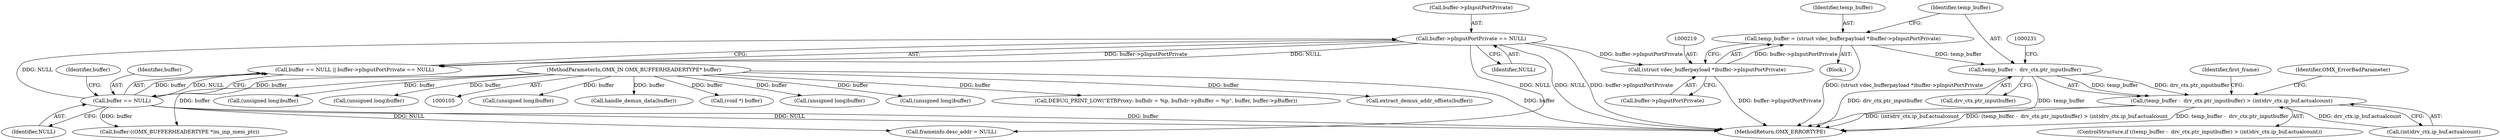 digraph "1_Android_5b82f4f90c3d531313714df4b936f92fb0ff15cf_0@pointer" {
"1000225" [label="(Call,temp_buffer -  drv_ctx.ptr_inputbuffer)"];
"1000216" [label="(Call,temp_buffer = (struct vdec_bufferpayload *)buffer->pInputPortPrivate)"];
"1000218" [label="(Call,(struct vdec_bufferpayload *)buffer->pInputPortPrivate)"];
"1000140" [label="(Call,buffer->pInputPortPrivate == NULL)"];
"1000137" [label="(Call,buffer == NULL)"];
"1000107" [label="(MethodParameterIn,OMX_IN OMX_BUFFERHEADERTYPE* buffer)"];
"1000224" [label="(Call,(temp_buffer -  drv_ctx.ptr_inputbuffer) > (int)drv_ctx.ip_buf.actualcount)"];
"1000139" [label="(Identifier,NULL)"];
"1000870" [label="(Call,(unsigned long)buffer)"];
"1000224" [label="(Call,(temp_buffer -  drv_ctx.ptr_inputbuffer) > (int)drv_ctx.ip_buf.actualcount)"];
"1000437" [label="(Call,handle_demux_data(buffer))"];
"1000243" [label="(Identifier,first_frame)"];
"1000220" [label="(Call,buffer->pInputPortPrivate)"];
"1000367" [label="(Call,(void *) buffer)"];
"1000137" [label="(Call,buffer == NULL)"];
"1000194" [label="(Call,(unsigned long)buffer)"];
"1000223" [label="(ControlStructure,if ((temp_buffer -  drv_ctx.ptr_inputbuffer) > (int)drv_ctx.ip_buf.actualcount))"];
"1000225" [label="(Call,temp_buffer -  drv_ctx.ptr_inputbuffer)"];
"1000141" [label="(Call,buffer->pInputPortPrivate)"];
"1000140" [label="(Call,buffer->pInputPortPrivate == NULL)"];
"1000884" [label="(Call,(unsigned long)buffer)"];
"1000142" [label="(Identifier,buffer)"];
"1000290" [label="(Call,DEBUG_PRINT_LOW(\"ETBProxy: bufhdr = %p, bufhdr->pBuffer = %p\", buffer, buffer->pBuffer))"];
"1000136" [label="(Call,buffer == NULL || buffer->pInputPortPrivate == NULL)"];
"1000138" [label="(Identifier,buffer)"];
"1000216" [label="(Call,temp_buffer = (struct vdec_bufferpayload *)buffer->pInputPortPrivate)"];
"1000108" [label="(Block,)"];
"1000230" [label="(Call,(int)drv_ctx.ip_buf.actualcount)"];
"1000217" [label="(Identifier,temp_buffer)"];
"1000107" [label="(MethodParameterIn,OMX_IN OMX_BUFFERHEADERTYPE* buffer)"];
"1000461" [label="(Call,frameinfo.desc_addr = NULL)"];
"1000226" [label="(Identifier,temp_buffer)"];
"1000430" [label="(Call,extract_demux_addr_offsets(buffer))"];
"1000908" [label="(MethodReturn,OMX_ERRORTYPE)"];
"1000152" [label="(Call,buffer-((OMX_BUFFERHEADERTYPE *)m_inp_mem_ptr))"];
"1000276" [label="(Call,(unsigned long)buffer)"];
"1000218" [label="(Call,(struct vdec_bufferpayload *)buffer->pInputPortPrivate)"];
"1000209" [label="(Call,(unsigned long)buffer)"];
"1000239" [label="(Identifier,OMX_ErrorBadParameter)"];
"1000227" [label="(Call,drv_ctx.ptr_inputbuffer)"];
"1000144" [label="(Identifier,NULL)"];
"1000225" -> "1000224"  [label="AST: "];
"1000225" -> "1000227"  [label="CFG: "];
"1000226" -> "1000225"  [label="AST: "];
"1000227" -> "1000225"  [label="AST: "];
"1000231" -> "1000225"  [label="CFG: "];
"1000225" -> "1000908"  [label="DDG: drv_ctx.ptr_inputbuffer"];
"1000225" -> "1000908"  [label="DDG: temp_buffer"];
"1000225" -> "1000224"  [label="DDG: temp_buffer"];
"1000225" -> "1000224"  [label="DDG: drv_ctx.ptr_inputbuffer"];
"1000216" -> "1000225"  [label="DDG: temp_buffer"];
"1000216" -> "1000108"  [label="AST: "];
"1000216" -> "1000218"  [label="CFG: "];
"1000217" -> "1000216"  [label="AST: "];
"1000218" -> "1000216"  [label="AST: "];
"1000226" -> "1000216"  [label="CFG: "];
"1000216" -> "1000908"  [label="DDG: (struct vdec_bufferpayload *)buffer->pInputPortPrivate"];
"1000218" -> "1000216"  [label="DDG: buffer->pInputPortPrivate"];
"1000218" -> "1000220"  [label="CFG: "];
"1000219" -> "1000218"  [label="AST: "];
"1000220" -> "1000218"  [label="AST: "];
"1000218" -> "1000908"  [label="DDG: buffer->pInputPortPrivate"];
"1000140" -> "1000218"  [label="DDG: buffer->pInputPortPrivate"];
"1000140" -> "1000136"  [label="AST: "];
"1000140" -> "1000144"  [label="CFG: "];
"1000141" -> "1000140"  [label="AST: "];
"1000144" -> "1000140"  [label="AST: "];
"1000136" -> "1000140"  [label="CFG: "];
"1000140" -> "1000908"  [label="DDG: buffer->pInputPortPrivate"];
"1000140" -> "1000908"  [label="DDG: NULL"];
"1000140" -> "1000136"  [label="DDG: buffer->pInputPortPrivate"];
"1000140" -> "1000136"  [label="DDG: NULL"];
"1000137" -> "1000140"  [label="DDG: NULL"];
"1000140" -> "1000461"  [label="DDG: NULL"];
"1000137" -> "1000136"  [label="AST: "];
"1000137" -> "1000139"  [label="CFG: "];
"1000138" -> "1000137"  [label="AST: "];
"1000139" -> "1000137"  [label="AST: "];
"1000142" -> "1000137"  [label="CFG: "];
"1000136" -> "1000137"  [label="CFG: "];
"1000137" -> "1000908"  [label="DDG: NULL"];
"1000137" -> "1000908"  [label="DDG: buffer"];
"1000137" -> "1000136"  [label="DDG: buffer"];
"1000137" -> "1000136"  [label="DDG: NULL"];
"1000107" -> "1000137"  [label="DDG: buffer"];
"1000137" -> "1000152"  [label="DDG: buffer"];
"1000137" -> "1000461"  [label="DDG: NULL"];
"1000107" -> "1000105"  [label="AST: "];
"1000107" -> "1000908"  [label="DDG: buffer"];
"1000107" -> "1000152"  [label="DDG: buffer"];
"1000107" -> "1000194"  [label="DDG: buffer"];
"1000107" -> "1000209"  [label="DDG: buffer"];
"1000107" -> "1000276"  [label="DDG: buffer"];
"1000107" -> "1000290"  [label="DDG: buffer"];
"1000107" -> "1000367"  [label="DDG: buffer"];
"1000107" -> "1000430"  [label="DDG: buffer"];
"1000107" -> "1000437"  [label="DDG: buffer"];
"1000107" -> "1000870"  [label="DDG: buffer"];
"1000107" -> "1000884"  [label="DDG: buffer"];
"1000224" -> "1000223"  [label="AST: "];
"1000224" -> "1000230"  [label="CFG: "];
"1000230" -> "1000224"  [label="AST: "];
"1000239" -> "1000224"  [label="CFG: "];
"1000243" -> "1000224"  [label="CFG: "];
"1000224" -> "1000908"  [label="DDG: temp_buffer -  drv_ctx.ptr_inputbuffer"];
"1000224" -> "1000908"  [label="DDG: (int)drv_ctx.ip_buf.actualcount"];
"1000224" -> "1000908"  [label="DDG: (temp_buffer -  drv_ctx.ptr_inputbuffer) > (int)drv_ctx.ip_buf.actualcount"];
"1000230" -> "1000224"  [label="DDG: drv_ctx.ip_buf.actualcount"];
}
